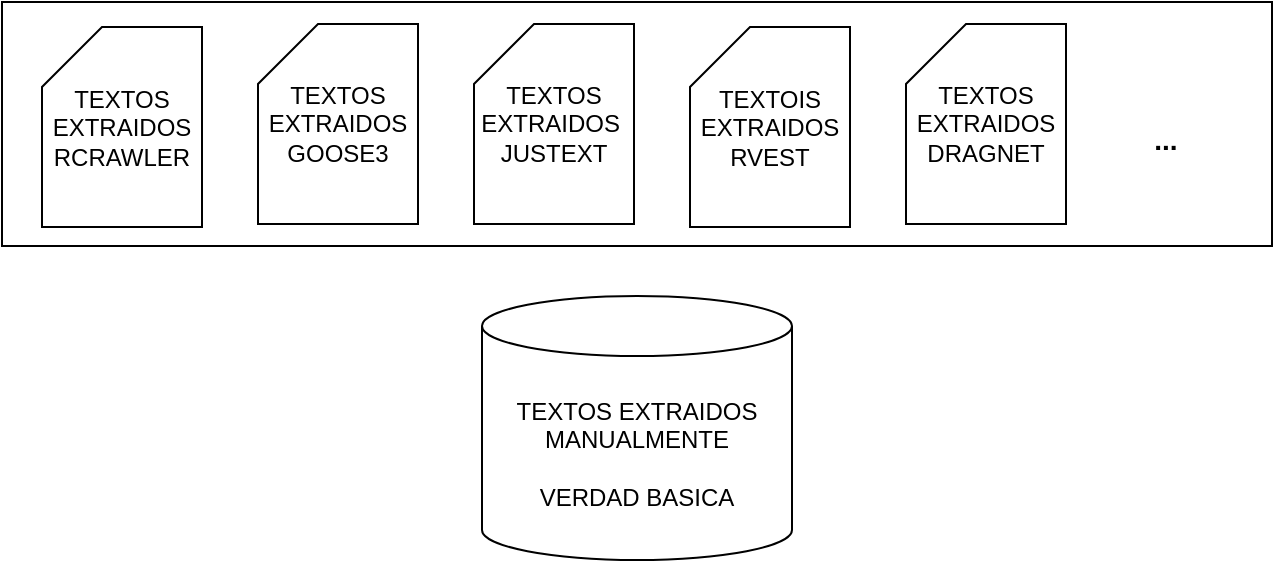 <mxfile version="16.5.6" type="device"><diagram id="zoT3Zof9JGNePKVRQnAV" name="Page-1"><mxGraphModel dx="1822" dy="800" grid="0" gridSize="10" guides="1" tooltips="1" connect="1" arrows="1" fold="1" page="0" pageScale="1" pageWidth="827" pageHeight="1169" math="0" shadow="0"><root><mxCell id="0"/><mxCell id="1" parent="0"/><mxCell id="cLQUGLfGmJpzSC6Q9PSC-1" value="" style="rounded=0;whiteSpace=wrap;html=1;" parent="1" vertex="1"><mxGeometry x="-63" y="176" width="635" height="122" as="geometry"/></mxCell><mxCell id="cLQUGLfGmJpzSC6Q9PSC-11" value="TEXTOS EXTRAIDOS RCRAWLER" style="shape=card;whiteSpace=wrap;html=1;" parent="1" vertex="1"><mxGeometry x="-43" y="188.5" width="80" height="100" as="geometry"/></mxCell><mxCell id="cLQUGLfGmJpzSC6Q9PSC-12" value="TEXTOS EXTRAIDOS GOOSE3" style="shape=card;whiteSpace=wrap;html=1;" parent="1" vertex="1"><mxGeometry x="65" y="187" width="80" height="100" as="geometry"/></mxCell><mxCell id="cLQUGLfGmJpzSC6Q9PSC-13" value="TEXTOS EXTRAIDOS&amp;nbsp; JUSTEXT" style="shape=card;whiteSpace=wrap;html=1;" parent="1" vertex="1"><mxGeometry x="173" y="187" width="80" height="100" as="geometry"/></mxCell><mxCell id="cLQUGLfGmJpzSC6Q9PSC-14" value="TEXTOIS EXTRAIDOS RVEST" style="shape=card;whiteSpace=wrap;html=1;" parent="1" vertex="1"><mxGeometry x="281" y="188.5" width="80" height="100" as="geometry"/></mxCell><mxCell id="cLQUGLfGmJpzSC6Q9PSC-15" value="TEXTOS EXTRAIDOS DRAGNET" style="shape=card;whiteSpace=wrap;html=1;" parent="1" vertex="1"><mxGeometry x="389" y="187" width="80" height="100" as="geometry"/></mxCell><mxCell id="cLQUGLfGmJpzSC6Q9PSC-16" value="TEXTOS EXTRAIDOS MANUALMENTE &lt;br&gt;&lt;br&gt;VERDAD BASICA" style="shape=cylinder3;whiteSpace=wrap;html=1;boundedLbl=1;backgroundOutline=1;size=15;" parent="1" vertex="1"><mxGeometry x="177" y="323" width="155" height="132" as="geometry"/></mxCell><mxCell id="cLQUGLfGmJpzSC6Q9PSC-17" value="&lt;font style=&quot;font-size: 14px&quot;&gt;&lt;b&gt;...&lt;/b&gt;&lt;/font&gt;" style="text;html=1;strokeColor=none;fillColor=none;align=center;verticalAlign=middle;whiteSpace=wrap;rounded=0;" parent="1" vertex="1"><mxGeometry x="489" y="230" width="60" height="30" as="geometry"/></mxCell></root></mxGraphModel></diagram></mxfile>